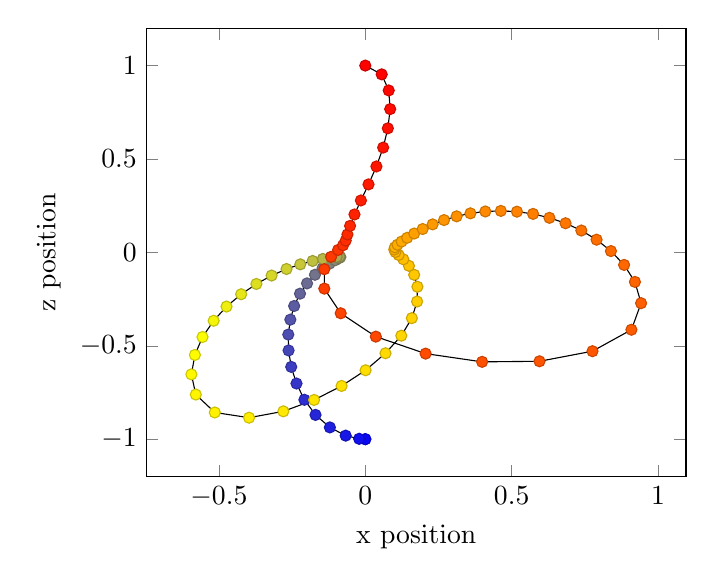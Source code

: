\begin{tikzpicture}
\begin{axis}[xlabel={x position}, ylabel={z position}]
    \addplot+[scatter, black, scatter src=explicit]
        table[row sep={\\}, x={x}, y={y}, meta={col}]
        {
            x  y  col  \\
            -1.225e-16  -1.0  1.0  \\
            -1.225e-16  -1.0  2.0  \\
            -0.021  -0.998  3.0  \\
            -0.067  -0.981  4.0  \\
            -0.121  -0.937  5.0  \\
            -0.17  -0.87  6.0  \\
            -0.208  -0.789  7.0  \\
            -0.235  -0.702  8.0  \\
            -0.253  -0.613  9.0  \\
            -0.262  -0.525  10.0  \\
            -0.263  -0.44  11.0  \\
            -0.256  -0.36  12.0  \\
            -0.243  -0.287  13.0  \\
            -0.223  -0.221  14.0  \\
            -0.199  -0.166  15.0  \\
            -0.172  -0.12  16.0  \\
            -0.146  -0.085  17.0  \\
            -0.122  -0.06  18.0  \\
            -0.103  -0.042  19.0  \\
            -0.09  -0.031  20.0  \\
            -0.085  -0.025  21.0  \\
            -0.088  -0.023  22.0  \\
            -0.098  -0.024  23.0  \\
            -0.118  -0.027  24.0  \\
            -0.145  -0.035  25.0  \\
            -0.18  -0.046  26.0  \\
            -0.222  -0.064  27.0  \\
            -0.269  -0.089  28.0  \\
            -0.32  -0.124  29.0  \\
            -0.372  -0.169  30.0  \\
            -0.424  -0.224  31.0  \\
            -0.474  -0.29  32.0  \\
            -0.518  -0.366  33.0  \\
            -0.556  -0.453  34.0  \\
            -0.582  -0.549  35.0  \\
            -0.594  -0.653  36.0  \\
            -0.579  -0.761  37.0  \\
            -0.514  -0.857  38.0  \\
            -0.397  -0.885  39.0  \\
            -0.28  -0.851  40.0  \\
            -0.175  -0.79  41.0  \\
            -0.081  -0.715  42.0  \\
            0.001  -0.631  43.0  \\
            0.069  -0.54  44.0  \\
            0.123  -0.446  45.0  \\
            0.159  -0.352  46.0  \\
            0.177  -0.263  47.0  \\
            0.178  -0.184  48.0  \\
            0.167  -0.12  49.0  \\
            0.149  -0.072  50.0  \\
            0.13  -0.037  51.0  \\
            0.114  -0.014  52.0  \\
            0.103  0.002  53.0  \\
            0.099  0.015  54.0  \\
            0.101  0.027  55.0  \\
            0.11  0.041  56.0  \\
            0.124  0.058  57.0  \\
            0.143  0.078  58.0  \\
            0.167  0.101  59.0  \\
            0.196  0.125  60.0  \\
            0.23  0.15  61.0  \\
            0.269  0.173  62.0  \\
            0.312  0.193  63.0  \\
            0.359  0.209  64.0  \\
            0.41  0.219  65.0  \\
            0.463  0.222  66.0  \\
            0.518  0.218  67.0  \\
            0.573  0.206  68.0  \\
            0.629  0.185  69.0  \\
            0.684  0.156  70.0  \\
            0.738  0.117  71.0  \\
            0.79  0.068  72.0  \\
            0.839  0.007  73.0  \\
            0.884  -0.067  74.0  \\
            0.921  -0.158  75.0  \\
            0.942  -0.272  76.0  \\
            0.909  -0.414  77.0  \\
            0.776  -0.529  78.0  \\
            0.595  -0.583  79.0  \\
            0.399  -0.586  80.0  \\
            0.206  -0.542  81.0  \\
            0.036  -0.451  82.0  \\
            -0.084  -0.326  83.0  \\
            -0.14  -0.194  84.0  \\
            -0.14  -0.09  85.0  \\
            -0.117  -0.024  86.0  \\
            -0.093  0.013  87.0  \\
            -0.076  0.038  88.0  \\
            -0.067  0.063  89.0  \\
            -0.061  0.096  90.0  \\
            -0.052  0.142  91.0  \\
            -0.037  0.203  92.0  \\
            -0.015  0.278  93.0  \\
            0.011  0.364  94.0  \\
            0.038  0.46  95.0  \\
            0.061  0.561  96.0  \\
            0.077  0.664  97.0  \\
            0.085  0.767  98.0  \\
            0.08  0.867  99.0  \\
            0.056  0.953  100.0  \\
            -0.0  1.0  101.0  \\
        }
        ;
\end{axis}
\end{tikzpicture}
